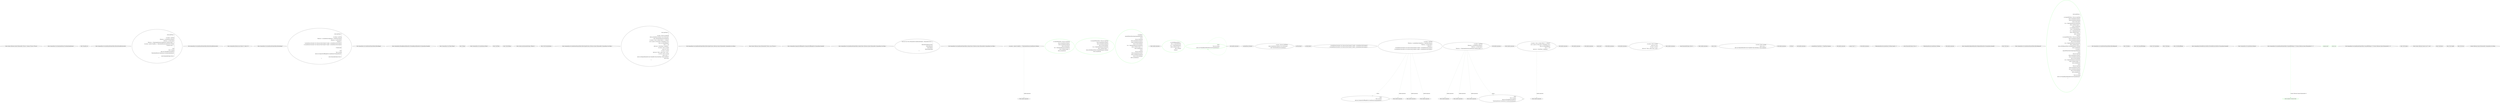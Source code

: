 digraph  {
m0_60 [cluster="System.Collections.Generic.IEnumerable<TSource>.Contains<TSource>(TSource)", file="SpecificationPropertyRules.cs", label="Entry System.Collections.Generic.IEnumerable<TSource>.Contains<TSource>(TSource)", span="0-0"];
m0_21 [cluster="CommandLine.Core.OptionSpecification.FromOptionSpecification()", file="SpecificationPropertyRules.cs", label="Entry CommandLine.Core.OptionSpecification.FromOptionSpecification()", span="15-15"];
m0_94 [cluster="NameInfo.cstr", file="SpecificationPropertyRules.cs", label="Entry NameInfo.cstr", span=""];
m0_4 [cluster="CommandLine.Core.SpecificationPropertyRules.EnforceMutuallyExclusiveSet()", file="SpecificationPropertyRules.cs", label="Entry CommandLine.Core.SpecificationPropertyRules.EnforceMutuallyExclusiveSet()", span="24-24"];
m0_8 [cluster="CommandLine.Core.SpecificationPropertyRules.EnforceMutuallyExclusiveSet()", file="SpecificationPropertyRules.cs", label="return specProps =>\r\n            {\r\n                var options = specProps\r\n                        .Where(sp => sp.Specification.IsOption())\r\n                        .Where(sp => sp.Value.IsJust())\r\n                        .Where(sp => ((OptionSpecification)sp.Specification).SetName.Length > 0);\r\n                    var groups = options.GroupBy(g => ((OptionSpecification)g.Specification).SetName);\r\n                    if (groups.Count() > 1)\r\n                    {\r\n                        return\r\n                            from s in options\r\n                            select new MutuallyExclusiveSetError(\r\n                                ((OptionSpecification)s.Specification).FromOptionSpecification());\r\n                    }\r\n                    return Enumerable.Empty<Error>();\r\n                };", span="26-41"];
m0_9 [cluster="CommandLine.Core.SpecificationPropertyRules.EnforceMutuallyExclusiveSet()", file="SpecificationPropertyRules.cs", label="Exit CommandLine.Core.SpecificationPropertyRules.EnforceMutuallyExclusiveSet()", span="24-24"];
m0_90 [cluster="CommandLine.Infrastructure.Maybe<T>.IsJust<T>()", file="SpecificationPropertyRules.cs", label="Entry CommandLine.Infrastructure.Maybe<T>.IsJust<T>()", span="149-149"];
m0_6 [cluster="CommandLine.Core.SpecificationPropertyRules.EnforceRange()", file="SpecificationPropertyRules.cs", label="Entry CommandLine.Core.SpecificationPropertyRules.EnforceRange()", span="100-100"];
m0_61 [cluster="CommandLine.Core.SpecificationPropertyRules.EnforceRange()", file="SpecificationPropertyRules.cs", label="return specProps =>\r\n                {\r\n                    var options = specProps\r\n                        .Where(sp => sp.Specification.TargetType == TargetType.Sequence)\r\n                        .Where(sp => sp.Value.IsJust())\r\n                        .Where(sp =>\r\n                            (sp.Specification.Min.IsJust() && ((Array)sp.Value.FromJust()).Length < sp.Specification.Min.FromJust())\r\n                            || (sp.Specification.Max.IsJust() && ((Array)sp.Value.FromJust()).Length > sp.Specification.Max.FromJust())\r\n                        );\r\n                    if (options.Any())\r\n                    {\r\n                        return\r\n                            from s in options\r\n                            select new SequenceOutOfRangeError(s.Specification.FromSpecification());\r\n                    }\r\n                    return Enumerable.Empty<Error>();\r\n                };", span="102-118"];
m0_62 [cluster="CommandLine.Core.SpecificationPropertyRules.EnforceRange()", file="SpecificationPropertyRules.cs", label="Exit CommandLine.Core.SpecificationPropertyRules.EnforceRange()", span="100-100"];
m0_52 [cluster="CommandLine.MissingRequiredOptionError.MissingRequiredOptionError(CommandLine.NameInfo)", file="SpecificationPropertyRules.cs", label="Entry CommandLine.MissingRequiredOptionError.MissingRequiredOptionError(CommandLine.NameInfo)", span="291-291"];
m0_98 [cluster="CommandLine.Core.Token.IsName()", file="SpecificationPropertyRules.cs", label="Entry CommandLine.Core.Token.IsName()", span="68-68"];
m0_69 [cluster="Unk.Any", file="SpecificationPropertyRules.cs", label="Entry Unk.Any", span=""];
m0_51 [cluster="CommandLine.Core.Specification.IsValue()", file="SpecificationPropertyRules.cs", label="Entry CommandLine.Core.Specification.IsValue()", span="15-15"];
m0_17 [cluster="Unk.Where", file="SpecificationPropertyRules.cs", label="Entry Unk.Where", span=""];
m0_47 [cluster="Unk.IsNothing", file="SpecificationPropertyRules.cs", label="Entry Unk.IsNothing", span=""];
m0_22 [cluster="System.Linq.Enumerable.Empty<TResult>()", file="SpecificationPropertyRules.cs", label="Entry System.Linq.Enumerable.Empty<TResult>()", span="0-0"];
m0_53 [cluster="Unk.FromSpecification", file="SpecificationPropertyRules.cs", label="Entry Unk.FromSpecification", span=""];
m0_7 [cluster="CommandLine.Core.SpecificationPropertyRules.EnforceSingle(System.Collections.Generic.IEnumerable<CommandLine.Core.Token>)", file="SpecificationPropertyRules.cs", label="Entry CommandLine.Core.SpecificationPropertyRules.EnforceSingle(System.Collections.Generic.IEnumerable<CommandLine.Core.Token>)", span="121-121"];
m0_81 [cluster="CommandLine.Core.SpecificationPropertyRules.EnforceSingle(System.Collections.Generic.IEnumerable<CommandLine.Core.Token>)", file="SpecificationPropertyRules.cs", label="return specProps =>\r\n                {\r\n                    var specs = from sp in specProps\r\n                                where sp.Specification.IsOption() && sp.Value.IsJust()\r\n                                select (OptionSpecification)sp.Specification;\r\n                    var options = from t in tokens.Where(t => t.IsName())\r\n                                  join o in specs on t.Text equals o.UniqueName() into to\r\n                                  from o in to.DefaultIfEmpty()\r\n                                  where o != null\r\n                                  select new { o.ShortName, o.LongName };\r\n                    var groups = from x in options\r\n                                 group x by x into g\r\n                                 let count = g.Count()\r\n                                 select new { Value = g.Key, Count = count };\r\n                    var errors = from y in groups\r\n                                 where y.Count > 1\r\n                                 select new RepeatedOptionError(new NameInfo(y.Value.ShortName, y.Value.LongName));\r\n                    return errors;\r\n                };", span="123-141"];
m0_82 [cluster="CommandLine.Core.SpecificationPropertyRules.EnforceSingle(System.Collections.Generic.IEnumerable<CommandLine.Core.Token>)", file="SpecificationPropertyRules.cs", label="Exit CommandLine.Core.SpecificationPropertyRules.EnforceSingle(System.Collections.Generic.IEnumerable<CommandLine.Core.Token>)", span="121-121"];
m0_59 [cluster="System.Collections.Generic.IEnumerable<TSource>.Any<TSource>()", file="SpecificationPropertyRules.cs", label="Entry System.Collections.Generic.IEnumerable<TSource>.Any<TSource>()", span="0-0"];
m0_70 [cluster="CommandLine.SequenceOutOfRangeError.SequenceOutOfRangeError(CommandLine.NameInfo)", file="SpecificationPropertyRules.cs", label="Entry CommandLine.SequenceOutOfRangeError.SequenceOutOfRangeError(CommandLine.NameInfo)", span="324-324"];
m0_0 [cluster="CommandLine.Core.SpecificationPropertyRules.Lookup(System.Collections.Generic.IEnumerable<CommandLine.Core.Token>)", file="SpecificationPropertyRules.cs", label="Entry CommandLine.Core.SpecificationPropertyRules.Lookup(System.Collections.Generic.IEnumerable<CommandLine.Core.Token>)", span="12-12"];
m0_1 [cluster="CommandLine.Core.SpecificationPropertyRules.Lookup(System.Collections.Generic.IEnumerable<CommandLine.Core.Token>)", file="SpecificationPropertyRules.cs", label="return new List<Func<IEnumerable<SpecificationProperty>, IEnumerable<Error>>>\r\n                {\r\n                    EnforceMutuallyExclusiveSet(),\r\n                    EnforceRequired(),\r\n                    EnforceRange(),\r\n                    EnforceSingle(tokens)\r\n                };", span="15-21"];
m0_2 [cluster="CommandLine.Core.SpecificationPropertyRules.Lookup(System.Collections.Generic.IEnumerable<CommandLine.Core.Token>)", file="SpecificationPropertyRules.cs", label="Exit CommandLine.Core.SpecificationPropertyRules.Lookup(System.Collections.Generic.IEnumerable<CommandLine.Core.Token>)", span="12-12"];
m0_34 [cluster="lambda expression", file="SpecificationPropertyRules.cs", label="Entry lambda expression", span="32-32"];
m0_40 [cluster="lambda expression", color=green, community=1, file="SpecificationPropertyRules.cs", label="var requiredWithValue = from sp in specProps\r\n                    where sp.Specification.IsOption()\r\n                    where sp.Specification.Required\r\n                    where sp.Value.IsJust()\r\n                    let o = (OptionSpecification)sp.Specification\r\n                    where o.SetName.Length > 0\r\n                    select sp.Specification", prediction=0, span="48-54"];
m0_42 [cluster="lambda expression", color=green, community=1, file="SpecificationPropertyRules.cs", label="var requiredWithoutValue = from sp in specProps\r\n                    where sp.Specification.IsOption()\r\n                    where sp.Specification.Required\r\n                    where sp.Value.IsNothing()\r\n                    let o = (OptionSpecification)sp.Specification\r\n                    where o.SetName.Length > 0\r\n                    where setWithRequiredValue.ContainsIfNotEmpty(o.SetName)\r\n                    select sp.Specification", prediction=1, span="61-68"];
m0_43 [cluster="lambda expression", color=green, community=0, file="SpecificationPropertyRules.cs", label="var missing =\r\n                    requiredWithoutValue.Except(requiredWithValue)\r\n                        .Concat(\r\n                            from sp in specProps\r\n                            where sp.Specification.IsOption()\r\n                            where sp.Specification.Required\r\n                            where sp.Value.IsNothing()\r\n                            let o = (OptionSpecification)sp.Specification\r\n                            where o.SetName.Length == 0\r\n                            select sp.Specification)\r\n                        .Concat(\r\n                            from sp in specProps\r\n                            where sp.Specification.IsValue()\r\n                            where sp.Specification.Required\r\n                            where sp.Value.IsNothing()\r\n                            select sp.Specification)", prediction=2, span="69-84"];
m0_39 [cluster="lambda expression", file="SpecificationPropertyRules.cs", label="Entry lambda expression", span="46-88"];
m0_41 [cluster="lambda expression", color=green, community=1, file="SpecificationPropertyRules.cs", label="var setWithRequiredValue = (\r\n                    from s in requiredWithValue\r\n                    let o = (OptionSpecification)s\r\n                    where o.SetName.Length > 0\r\n                    select o.SetName\r\n                    ).Distinct()", prediction=3, span="55-60"];
m0_44 [cluster="lambda expression", color=green, community=1, file="SpecificationPropertyRules.cs", label="return\r\n                    from sp in missing\r\n                    select new MissingRequiredOptionError(sp.FromSpecification());", prediction=4, span="85-87"];
m0_45 [cluster="lambda expression", file="SpecificationPropertyRules.cs", label="Exit lambda expression", span="46-88"];
m0_24 [cluster="lambda expression", file="SpecificationPropertyRules.cs", label="sp.Specification.IsOption()", span="29-29"];
m0_84 [cluster="lambda expression", file="SpecificationPropertyRules.cs", label="var specs = from sp in specProps\r\n                                where sp.Specification.IsOption() && sp.Value.IsJust()\r\n                                select (OptionSpecification)sp.Specification", span="125-127"];
m0_28 [cluster="lambda expression", file="SpecificationPropertyRules.cs", label="sp.Value.IsJust()", span="30-30"];
m0_75 [cluster="lambda expression", file="SpecificationPropertyRules.cs", label="sp.Value.IsJust()", span="106-106"];
m0_78 [cluster="lambda expression", file="SpecificationPropertyRules.cs", label="(sp.Specification.Min.IsJust() && ((Array)sp.Value.FromJust()).Length < sp.Specification.Min.FromJust())\r\n                            || (sp.Specification.Max.IsJust() && ((Array)sp.Value.FromJust()).Length > sp.Specification.Max.FromJust())", span="108-109"];
m0_66 [cluster="lambda expression", file="SpecificationPropertyRules.cs", label="return\r\n                            from s in options\r\n                            select new SequenceOutOfRangeError(s.Specification.FromSpecification());", span="113-115"];
m0_23 [cluster="lambda expression", file="SpecificationPropertyRules.cs", label="Entry lambda expression", span="29-29"];
m0_25 [cluster="lambda expression", file="SpecificationPropertyRules.cs", label="Exit lambda expression", span="29-29"];
m0_83 [cluster="lambda expression", file="SpecificationPropertyRules.cs", label="Entry lambda expression", span="123-141"];
m0_85 [cluster="lambda expression", file="SpecificationPropertyRules.cs", label="var options = from t in tokens.Where(t => t.IsName())\r\n                                  join o in specs on t.Text equals o.UniqueName() into to\r\n                                  from o in to.DefaultIfEmpty()\r\n                                  where o != null\r\n                                  select new { o.ShortName, o.LongName }", span="128-132"];
m0_27 [cluster="lambda expression", file="SpecificationPropertyRules.cs", label="Entry lambda expression", span="30-30"];
m0_29 [cluster="lambda expression", file="SpecificationPropertyRules.cs", label="Exit lambda expression", span="30-30"];
m0_74 [cluster="lambda expression", file="SpecificationPropertyRules.cs", label="Entry lambda expression", span="106-106"];
m0_76 [cluster="lambda expression", file="SpecificationPropertyRules.cs", label="Exit lambda expression", span="106-106"];
m0_77 [cluster="lambda expression", file="SpecificationPropertyRules.cs", label="Entry lambda expression", span="107-109"];
m0_79 [cluster="lambda expression", file="SpecificationPropertyRules.cs", label="Exit lambda expression", span="107-109"];
m0_64 [cluster="lambda expression", file="SpecificationPropertyRules.cs", label="var options = specProps\r\n                        .Where(sp => sp.Specification.TargetType == TargetType.Sequence)\r\n                        .Where(sp => sp.Value.IsJust())\r\n                        .Where(sp =>\r\n                            (sp.Specification.Min.IsJust() && ((Array)sp.Value.FromJust()).Length < sp.Specification.Min.FromJust())\r\n                            || (sp.Specification.Max.IsJust() && ((Array)sp.Value.FromJust()).Length > sp.Specification.Max.FromJust())\r\n                        )", span="104-110"];
m0_65 [cluster="lambda expression", file="SpecificationPropertyRules.cs", label="options.Any()", span="111-111"];
m0_68 [cluster="lambda expression", file="SpecificationPropertyRules.cs", label="Exit lambda expression", span="102-118"];
m0_11 [cluster="lambda expression", file="SpecificationPropertyRules.cs", label="var options = specProps\r\n                        .Where(sp => sp.Specification.IsOption())\r\n                        .Where(sp => sp.Value.IsJust())\r\n                        .Where(sp => ((OptionSpecification)sp.Specification).SetName.Length > 0)", span="28-31"];
m0_89 [cluster="lambda expression", file="SpecificationPropertyRules.cs", label="Exit lambda expression", span="123-141"];
m0_86 [cluster="lambda expression", file="SpecificationPropertyRules.cs", label="var groups = from x in options\r\n                                 group x by x into g\r\n                                 let count = g.Count()\r\n                                 select new { Value = g.Key, Count = count }", span="133-136"];
m0_95 [cluster="lambda expression", file="SpecificationPropertyRules.cs", label="Entry lambda expression", span="128-128"];
m0_63 [cluster="lambda expression", file="SpecificationPropertyRules.cs", label="Entry lambda expression", span="102-118"];
m0_71 [cluster="lambda expression", file="SpecificationPropertyRules.cs", label="Entry lambda expression", span="105-105"];
m0_67 [cluster="lambda expression", file="SpecificationPropertyRules.cs", label="return Enumerable.Empty<Error>();", span="117-117"];
m0_10 [cluster="lambda expression", file="SpecificationPropertyRules.cs", label="Entry lambda expression", span="26-41"];
m0_12 [cluster="lambda expression", file="SpecificationPropertyRules.cs", label="var groups = options.GroupBy(g => ((OptionSpecification)g.Specification).SetName)", span="32-32"];
m0_31 [cluster="lambda expression", file="SpecificationPropertyRules.cs", label="Entry lambda expression", span="31-31"];
m0_14 [cluster="lambda expression", file="SpecificationPropertyRules.cs", label="return\r\n                            from s in options\r\n                            select new MutuallyExclusiveSetError(\r\n                                ((OptionSpecification)s.Specification).FromOptionSpecification());", span="35-38"];
m0_88 [cluster="lambda expression", file="SpecificationPropertyRules.cs", label="return errors;", span="140-140"];
m0_87 [cluster="lambda expression", file="SpecificationPropertyRules.cs", label="var errors = from y in groups\r\n                                 where y.Count > 1\r\n                                 select new RepeatedOptionError(new NameInfo(y.Value.ShortName, y.Value.LongName))", span="137-139"];
m0_97 [cluster="lambda expression", file="SpecificationPropertyRules.cs", label="Exit lambda expression", span="128-128"];
m0_96 [cluster="lambda expression", file="SpecificationPropertyRules.cs", label="t.IsName()", span="128-128"];
m0_73 [cluster="lambda expression", file="SpecificationPropertyRules.cs", label="Exit lambda expression", span="105-105"];
m0_72 [cluster="lambda expression", file="SpecificationPropertyRules.cs", label="sp.Specification.TargetType == TargetType.Sequence", span="105-105"];
m0_16 [cluster="lambda expression", file="SpecificationPropertyRules.cs", label="Exit lambda expression", span="26-41"];
m0_13 [cluster="lambda expression", file="SpecificationPropertyRules.cs", label="groups.Count() > 1", span="33-33"];
m0_33 [cluster="lambda expression", file="SpecificationPropertyRules.cs", label="Exit lambda expression", span="31-31"];
m0_32 [cluster="lambda expression", file="SpecificationPropertyRules.cs", label="((OptionSpecification)sp.Specification).SetName.Length > 0", span="31-31"];
m0_15 [cluster="lambda expression", file="SpecificationPropertyRules.cs", label="return Enumerable.Empty<Error>();", span="40-40"];
m0_35 [cluster="lambda expression", file="SpecificationPropertyRules.cs", label="((OptionSpecification)g.Specification).SetName", span="32-32"];
m0_36 [cluster="lambda expression", file="SpecificationPropertyRules.cs", label="Exit lambda expression", span="32-32"];
m0_93 [cluster="CommandLine.RepeatedOptionError.RepeatedOptionError(CommandLine.NameInfo)", file="SpecificationPropertyRules.cs", label="Entry CommandLine.RepeatedOptionError.RepeatedOptionError(CommandLine.NameInfo)", span="335-335"];
m0_50 [cluster="Unk.Concat", file="SpecificationPropertyRules.cs", label="Entry Unk.Concat", span=""];
m0_5 [cluster="CommandLine.Core.SpecificationPropertyRules.EnforceRequired()", file="SpecificationPropertyRules.cs", label="Entry CommandLine.Core.SpecificationPropertyRules.EnforceRequired()", span="44-44"];
m0_37 [cluster="CommandLine.Core.SpecificationPropertyRules.EnforceRequired()", color=green, community=0, file="SpecificationPropertyRules.cs", label="return specProps =>\r\n            {\r\n                var requiredWithValue = from sp in specProps\r\n                    where sp.Specification.IsOption()\r\n                    where sp.Specification.Required\r\n                    where sp.Value.IsJust()\r\n                    let o = (OptionSpecification)sp.Specification\r\n                    where o.SetName.Length > 0\r\n                    select sp.Specification;\r\n                var setWithRequiredValue = (\r\n                    from s in requiredWithValue\r\n                    let o = (OptionSpecification)s\r\n                    where o.SetName.Length > 0\r\n                    select o.SetName\r\n                    ).Distinct();\r\n                var requiredWithoutValue = from sp in specProps\r\n                    where sp.Specification.IsOption()\r\n                    where sp.Specification.Required\r\n                    where sp.Value.IsNothing()\r\n                    let o = (OptionSpecification)sp.Specification\r\n                    where o.SetName.Length > 0\r\n                    where setWithRequiredValue.ContainsIfNotEmpty(o.SetName)\r\n                    select sp.Specification;\r\n                var missing =\r\n                    requiredWithoutValue.Except(requiredWithValue)\r\n                        .Concat(\r\n                            from sp in specProps\r\n                            where sp.Specification.IsOption()\r\n                            where sp.Specification.Required\r\n                            where sp.Value.IsNothing()\r\n                            let o = (OptionSpecification)sp.Specification\r\n                            where o.SetName.Length == 0\r\n                            select sp.Specification)\r\n                        .Concat(\r\n                            from sp in specProps\r\n                            where sp.Specification.IsValue()\r\n                            where sp.Specification.Required\r\n                            where sp.Value.IsNothing()\r\n                            select sp.Specification);\r\n                return\r\n                    from sp in missing\r\n                    select new MissingRequiredOptionError(sp.FromSpecification());\r\n            };", prediction=5, span="46-88"];
m0_38 [cluster="CommandLine.Core.SpecificationPropertyRules.EnforceRequired()", file="SpecificationPropertyRules.cs", label="Exit CommandLine.Core.SpecificationPropertyRules.EnforceRequired()", span="44-44"];
m0_30 [cluster="Unk.IsJust", file="SpecificationPropertyRules.cs", label="Entry Unk.IsJust", span=""];
m0_48 [cluster="Unk.ContainsIfNotEmpty", file="SpecificationPropertyRules.cs", label="Entry Unk.ContainsIfNotEmpty", span=""];
m0_91 [cluster="Unk.UniqueName", file="SpecificationPropertyRules.cs", label="Entry Unk.UniqueName", span=""];
m0_49 [cluster="Unk.Except", file="SpecificationPropertyRules.cs", label="Entry Unk.Except", span=""];
m0_92 [cluster="Unk.DefaultIfEmpty", file="SpecificationPropertyRules.cs", label="Entry Unk.DefaultIfEmpty", span=""];
m0_20 [cluster="CommandLine.MutuallyExclusiveSetError.MutuallyExclusiveSetError(CommandLine.NameInfo)", file="SpecificationPropertyRules.cs", label="Entry CommandLine.MutuallyExclusiveSetError.MutuallyExclusiveSetError(CommandLine.NameInfo)", span="302-302"];
m0_26 [cluster="CommandLine.Core.Specification.IsOption()", file="SpecificationPropertyRules.cs", label="Entry CommandLine.Core.Specification.IsOption()", span="10-10"];
m0_54 [cluster="CommandLine.Core.SpecificationPropertyRules.ContainsIfNotEmpty<T>(System.Collections.Generic.IEnumerable<T>, T)", file="SpecificationPropertyRules.cs", label="Entry CommandLine.Core.SpecificationPropertyRules.ContainsIfNotEmpty<T>(System.Collections.Generic.IEnumerable<T>, T)", span="91-91"];
m0_55 [cluster="CommandLine.Core.SpecificationPropertyRules.ContainsIfNotEmpty<T>(System.Collections.Generic.IEnumerable<T>, T)", color=green, community=0, file="SpecificationPropertyRules.cs", label="sequence.Any()", prediction=6, span="93-93"];
m0_56 [cluster="CommandLine.Core.SpecificationPropertyRules.ContainsIfNotEmpty<T>(System.Collections.Generic.IEnumerable<T>, T)", color=green, community=0, file="SpecificationPropertyRules.cs", label="return sequence.Contains(value);", prediction=7, span="95-95"];
m0_57 [cluster="CommandLine.Core.SpecificationPropertyRules.ContainsIfNotEmpty<T>(System.Collections.Generic.IEnumerable<T>, T)", color=green, community=0, file="SpecificationPropertyRules.cs", label="return true;", prediction=8, span="97-97"];
m0_58 [cluster="CommandLine.Core.SpecificationPropertyRules.ContainsIfNotEmpty<T>(System.Collections.Generic.IEnumerable<T>, T)", file="SpecificationPropertyRules.cs", label="Exit CommandLine.Core.SpecificationPropertyRules.ContainsIfNotEmpty<T>(System.Collections.Generic.IEnumerable<T>, T)", span="91-91"];
m0_80 [cluster="Unk.FromJust", file="SpecificationPropertyRules.cs", label="Entry Unk.FromJust", span=""];
m0_3 [cluster="System.Collections.Generic.List<T>.List()", file="SpecificationPropertyRules.cs", label="Entry System.Collections.Generic.List<T>.List()", span="0-0"];
m0_46 [cluster="Unk.Distinct", file="SpecificationPropertyRules.cs", label="Entry Unk.Distinct", span=""];
m0_18 [cluster="Unk.GroupBy", file="SpecificationPropertyRules.cs", label="Entry Unk.GroupBy", span=""];
m0_19 [cluster="Unk.Count", file="SpecificationPropertyRules.cs", label="Entry Unk.Count", span=""];
m0_99 [file="SpecificationPropertyRules.cs", label="System.Collections.Generic.IEnumerable<CommandLine.Core.Token>", span=""];
m0_44 -> m0_44  [color=green, key=1, label=sp, style=dashed];
m0_66 -> m0_66  [color=darkseagreen4, key=1, label=s, style=dashed];
m0_85 -> m0_95  [color=darkseagreen4, key=1, label="lambda expression", style=dashed];
m0_64 -> m0_66  [color=darkseagreen4, key=1, label=options, style=dashed];
m0_64 -> m0_74  [color=darkseagreen4, key=1, label="lambda expression", style=dashed];
m0_64 -> m0_77  [color=darkseagreen4, key=1, label="lambda expression", style=dashed];
m0_64 -> m0_71  [color=darkseagreen4, key=1, label="lambda expression", style=dashed];
m0_11 -> m0_23  [color=darkseagreen4, key=1, label="lambda expression", style=dashed];
m0_11 -> m0_27  [color=darkseagreen4, key=1, label="lambda expression", style=dashed];
m0_11 -> m0_31  [color=darkseagreen4, key=1, label="lambda expression", style=dashed];
m0_11 -> m0_14  [color=darkseagreen4, key=1, label=options, style=dashed];
m0_12 -> m0_34  [color=darkseagreen4, key=1, label="lambda expression", style=dashed];
m0_14 -> m0_14  [color=darkseagreen4, key=1, label=s, style=dashed];
m0_54 -> m0_56  [color=green, key=1, label="System.Collections.Generic.IEnumerable<T>", style=dashed];
}

